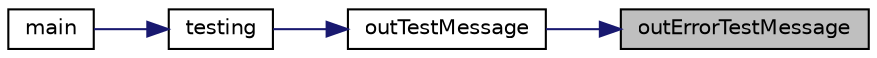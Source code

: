 digraph "outErrorTestMessage"
{
 // LATEX_PDF_SIZE
  edge [fontname="Helvetica",fontsize="10",labelfontname="Helvetica",labelfontsize="10"];
  node [fontname="Helvetica",fontsize="10",shape=record];
  rankdir="RL";
  Node1 [label="outErrorTestMessage",height=0.2,width=0.4,color="black", fillcolor="grey75", style="filled", fontcolor="black",tooltip="whites error test message to console with appropriate form"];
  Node1 -> Node2 [dir="back",color="midnightblue",fontsize="10",style="solid",fontname="Helvetica"];
  Node2 [label="outTestMessage",height=0.2,width=0.4,color="black", fillcolor="white", style="filled",URL="$test_8cpp.html#a78c69ad312cdb66c4acc928ff853f4f7",tooltip="writes any test result to console"];
  Node2 -> Node3 [dir="back",color="midnightblue",fontsize="10",style="solid",fontname="Helvetica"];
  Node3 [label="testing",height=0.2,width=0.4,color="black", fillcolor="white", style="filled",URL="$test_8cpp.html#a0fb23245f06f731e5a3ee2465feb2976",tooltip="test solving equation module on some prepared tests"];
  Node3 -> Node4 [dir="back",color="midnightblue",fontsize="10",style="solid",fontname="Helvetica"];
  Node4 [label="main",height=0.2,width=0.4,color="black", fillcolor="white", style="filled",URL="$_source_8cpp.html#ae66f6b31b5ad750f1fe042a706a4e3d4",tooltip=" "];
}

